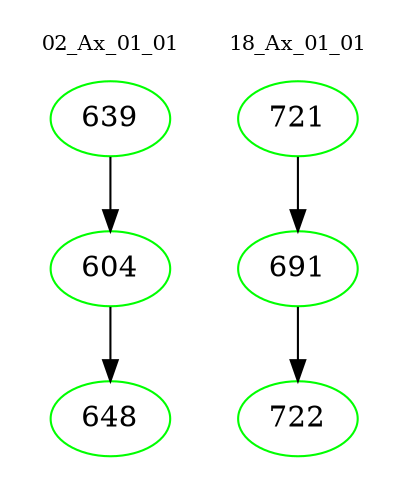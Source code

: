 digraph{
subgraph cluster_0 {
color = white
label = "02_Ax_01_01";
fontsize=10;
T0_639 [label="639", color="green"]
T0_639 -> T0_604 [color="black"]
T0_604 [label="604", color="green"]
T0_604 -> T0_648 [color="black"]
T0_648 [label="648", color="green"]
}
subgraph cluster_1 {
color = white
label = "18_Ax_01_01";
fontsize=10;
T1_721 [label="721", color="green"]
T1_721 -> T1_691 [color="black"]
T1_691 [label="691", color="green"]
T1_691 -> T1_722 [color="black"]
T1_722 [label="722", color="green"]
}
}
